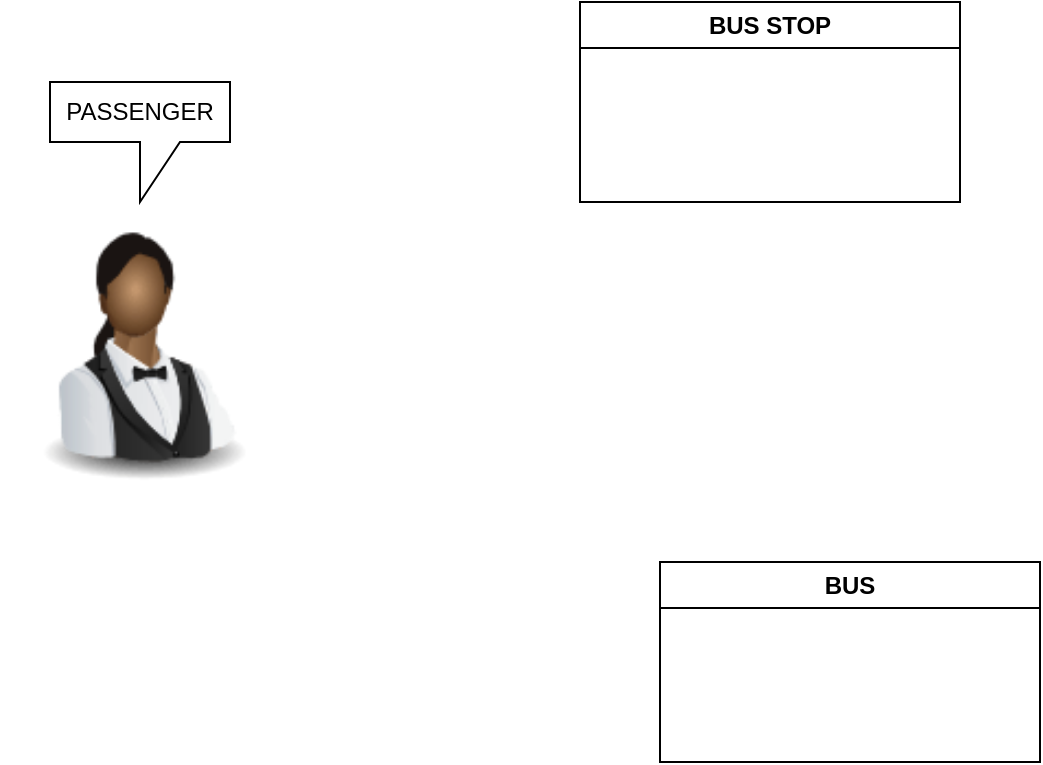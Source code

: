 <mxfile version="24.5.4" type="github">
  <diagram name="Page-1" id="Unx8uc1KBYMUSksl0eZK">
    <mxGraphModel dx="1114" dy="566" grid="1" gridSize="10" guides="1" tooltips="1" connect="1" arrows="1" fold="1" page="1" pageScale="1" pageWidth="850" pageHeight="1100" math="0" shadow="0">
      <root>
        <mxCell id="0" />
        <mxCell id="1" parent="0" />
        <mxCell id="4lpI2rpLpxt85nUgspq1-3" value="" style="image;html=1;image=img/lib/clip_art/people/Waiter_Woman_Black_128x128.png" vertex="1" parent="1">
          <mxGeometry x="50" y="190" width="140" height="140" as="geometry" />
        </mxCell>
        <mxCell id="4lpI2rpLpxt85nUgspq1-5" value="BUS" style="swimlane;whiteSpace=wrap;html=1;" vertex="1" parent="1">
          <mxGeometry x="380" y="370" width="190" height="100" as="geometry" />
        </mxCell>
        <mxCell id="4lpI2rpLpxt85nUgspq1-6" value="BUS STOP" style="swimlane;whiteSpace=wrap;html=1;" vertex="1" parent="1">
          <mxGeometry x="340" y="90" width="190" height="100" as="geometry">
            <mxRectangle x="320" y="170" width="140" height="30" as="alternateBounds" />
          </mxGeometry>
        </mxCell>
        <mxCell id="4lpI2rpLpxt85nUgspq1-11" value="PASSENGER" style="shape=callout;whiteSpace=wrap;html=1;perimeter=calloutPerimeter;" vertex="1" parent="1">
          <mxGeometry x="75" y="130" width="90" height="60" as="geometry" />
        </mxCell>
      </root>
    </mxGraphModel>
  </diagram>
</mxfile>
